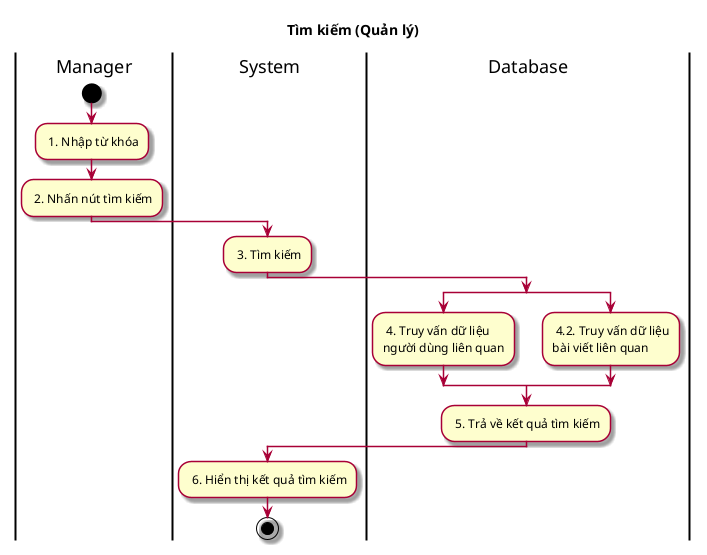 @startuml ActTimKiem(Manager)

skin rose
title Tìm kiếm (Quản lý)

|Manager|
start
: 1. Nhập từ khóa;
: 2. Nhấn nút tìm kiếm;
|System|
: 3. Tìm kiếm;
|Database|
split
: 4. Truy vấn dữ liệu\nngười dùng liên quan;
split again
: 4.2. Truy vấn dữ liệu\nbài viết liên quan;
end split
: 5. Trả về kết quả tìm kiếm;
|System|
: 6. Hiển thị kết quả tìm kiếm;
stop

@enduml